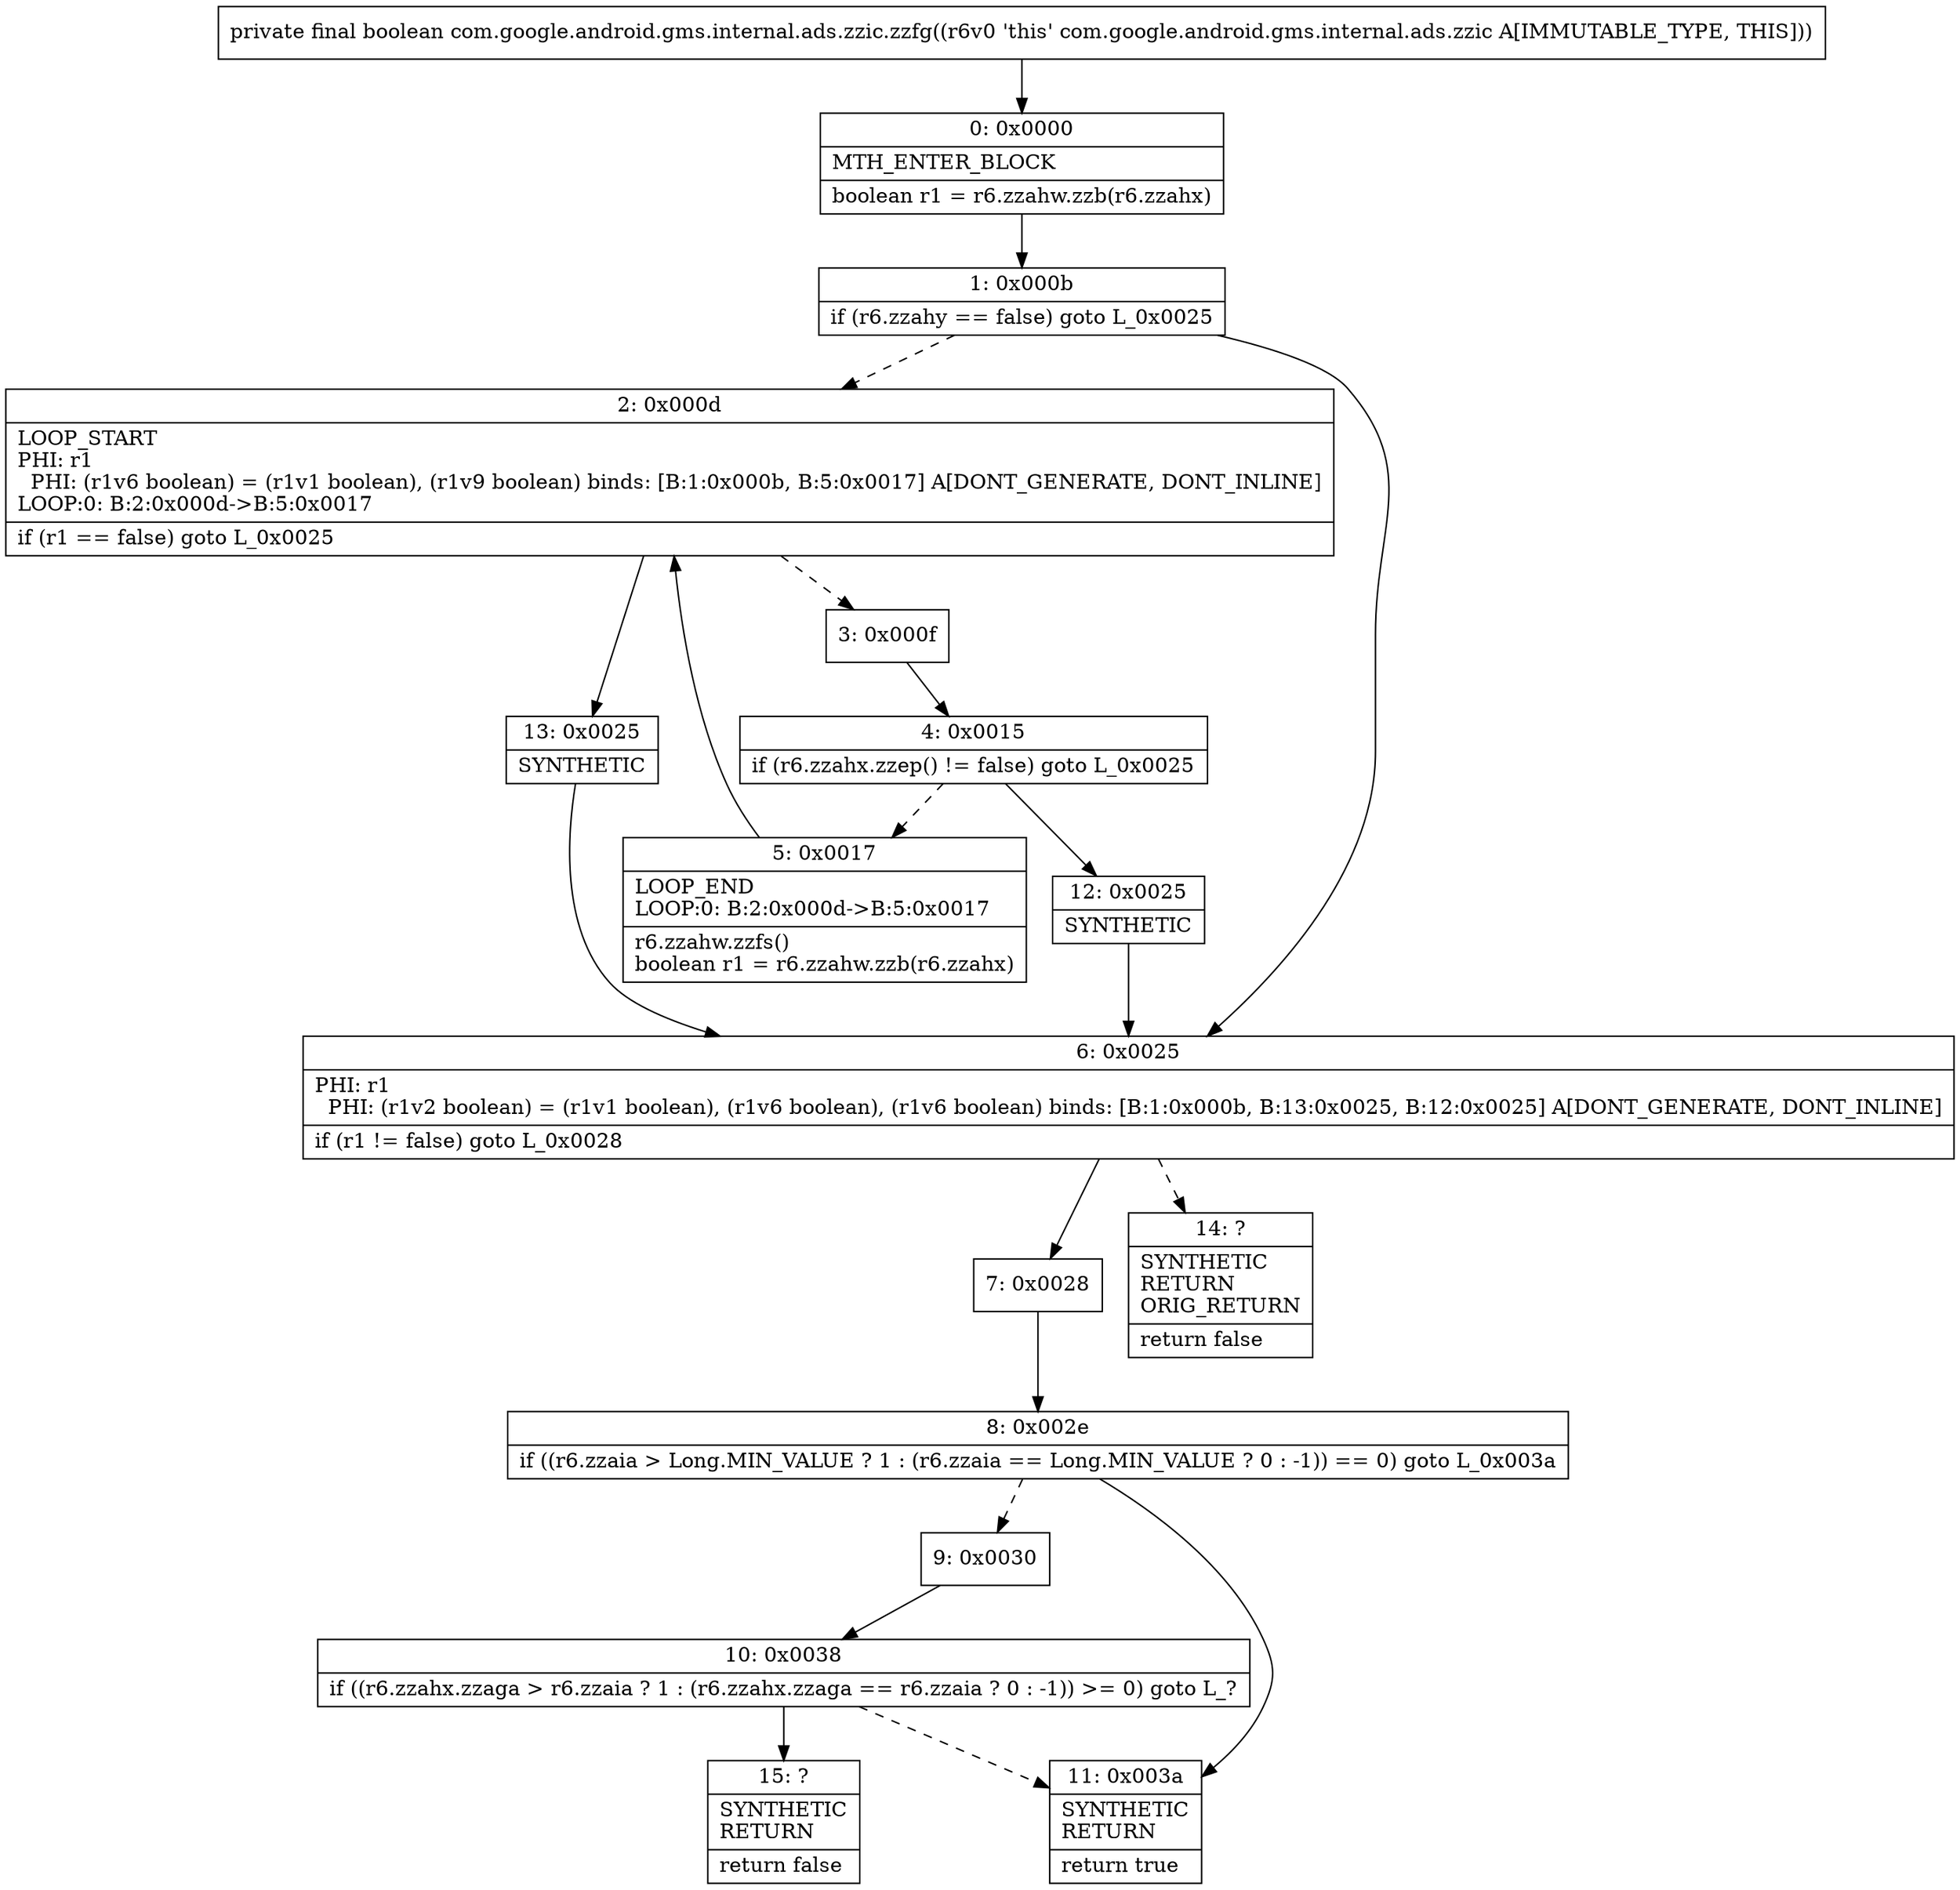 digraph "CFG forcom.google.android.gms.internal.ads.zzic.zzfg()Z" {
Node_0 [shape=record,label="{0\:\ 0x0000|MTH_ENTER_BLOCK\l|boolean r1 = r6.zzahw.zzb(r6.zzahx)\l}"];
Node_1 [shape=record,label="{1\:\ 0x000b|if (r6.zzahy == false) goto L_0x0025\l}"];
Node_2 [shape=record,label="{2\:\ 0x000d|LOOP_START\lPHI: r1 \l  PHI: (r1v6 boolean) = (r1v1 boolean), (r1v9 boolean) binds: [B:1:0x000b, B:5:0x0017] A[DONT_GENERATE, DONT_INLINE]\lLOOP:0: B:2:0x000d\-\>B:5:0x0017\l|if (r1 == false) goto L_0x0025\l}"];
Node_3 [shape=record,label="{3\:\ 0x000f}"];
Node_4 [shape=record,label="{4\:\ 0x0015|if (r6.zzahx.zzep() != false) goto L_0x0025\l}"];
Node_5 [shape=record,label="{5\:\ 0x0017|LOOP_END\lLOOP:0: B:2:0x000d\-\>B:5:0x0017\l|r6.zzahw.zzfs()\lboolean r1 = r6.zzahw.zzb(r6.zzahx)\l}"];
Node_6 [shape=record,label="{6\:\ 0x0025|PHI: r1 \l  PHI: (r1v2 boolean) = (r1v1 boolean), (r1v6 boolean), (r1v6 boolean) binds: [B:1:0x000b, B:13:0x0025, B:12:0x0025] A[DONT_GENERATE, DONT_INLINE]\l|if (r1 != false) goto L_0x0028\l}"];
Node_7 [shape=record,label="{7\:\ 0x0028}"];
Node_8 [shape=record,label="{8\:\ 0x002e|if ((r6.zzaia \> Long.MIN_VALUE ? 1 : (r6.zzaia == Long.MIN_VALUE ? 0 : \-1)) == 0) goto L_0x003a\l}"];
Node_9 [shape=record,label="{9\:\ 0x0030}"];
Node_10 [shape=record,label="{10\:\ 0x0038|if ((r6.zzahx.zzaga \> r6.zzaia ? 1 : (r6.zzahx.zzaga == r6.zzaia ? 0 : \-1)) \>= 0) goto L_?\l}"];
Node_11 [shape=record,label="{11\:\ 0x003a|SYNTHETIC\lRETURN\l|return true\l}"];
Node_12 [shape=record,label="{12\:\ 0x0025|SYNTHETIC\l}"];
Node_13 [shape=record,label="{13\:\ 0x0025|SYNTHETIC\l}"];
Node_14 [shape=record,label="{14\:\ ?|SYNTHETIC\lRETURN\lORIG_RETURN\l|return false\l}"];
Node_15 [shape=record,label="{15\:\ ?|SYNTHETIC\lRETURN\l|return false\l}"];
MethodNode[shape=record,label="{private final boolean com.google.android.gms.internal.ads.zzic.zzfg((r6v0 'this' com.google.android.gms.internal.ads.zzic A[IMMUTABLE_TYPE, THIS])) }"];
MethodNode -> Node_0;
Node_0 -> Node_1;
Node_1 -> Node_2[style=dashed];
Node_1 -> Node_6;
Node_2 -> Node_3[style=dashed];
Node_2 -> Node_13;
Node_3 -> Node_4;
Node_4 -> Node_5[style=dashed];
Node_4 -> Node_12;
Node_5 -> Node_2;
Node_6 -> Node_7;
Node_6 -> Node_14[style=dashed];
Node_7 -> Node_8;
Node_8 -> Node_9[style=dashed];
Node_8 -> Node_11;
Node_9 -> Node_10;
Node_10 -> Node_11[style=dashed];
Node_10 -> Node_15;
Node_12 -> Node_6;
Node_13 -> Node_6;
}

